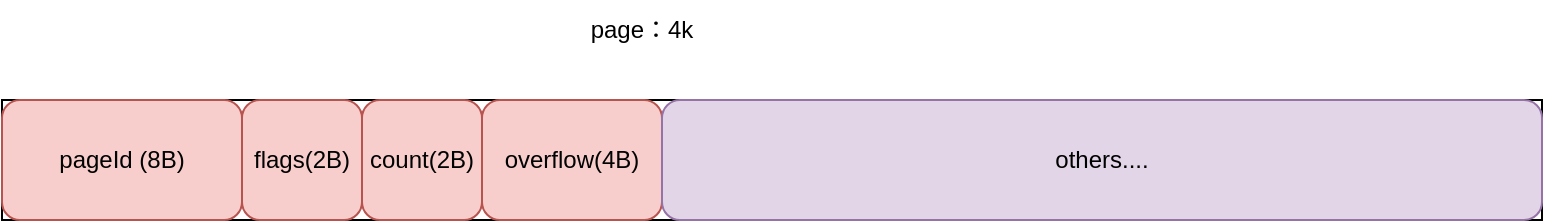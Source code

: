 <mxfile>
    <diagram id="DDyPUCvWhi-__-W-sKNR" name="Page-1">
        <mxGraphModel dx="1350" dy="1139" grid="1" gridSize="10" guides="1" tooltips="1" connect="1" arrows="1" fold="1" page="1" pageScale="1" pageWidth="850" pageHeight="1100" background="#ffffff" math="0" shadow="0">
            <root>
                <mxCell id="0"/>
                <mxCell id="1" parent="0"/>
                <mxCell id="2" value="" style="rounded=0;whiteSpace=wrap;html=1;" vertex="1" parent="1">
                    <mxGeometry x="70" y="340" width="770" height="60" as="geometry"/>
                </mxCell>
                <mxCell id="3" value="page：4k" style="text;html=1;strokeColor=none;fillColor=none;align=center;verticalAlign=middle;whiteSpace=wrap;rounded=0;" vertex="1" parent="1">
                    <mxGeometry x="360" y="290" width="60" height="30" as="geometry"/>
                </mxCell>
                <mxCell id="4" value="pageId (8B)" style="rounded=1;whiteSpace=wrap;html=1;fillColor=#f8cecc;strokeColor=#b85450;" vertex="1" parent="1">
                    <mxGeometry x="70" y="340" width="120" height="60" as="geometry"/>
                </mxCell>
                <mxCell id="5" value="flags(2B)" style="rounded=1;whiteSpace=wrap;html=1;fillColor=#f8cecc;strokeColor=#b85450;" vertex="1" parent="1">
                    <mxGeometry x="190" y="340" width="60" height="60" as="geometry"/>
                </mxCell>
                <mxCell id="6" value="count(2B)" style="rounded=1;whiteSpace=wrap;html=1;fillColor=#f8cecc;strokeColor=#b85450;" vertex="1" parent="1">
                    <mxGeometry x="250" y="340" width="60" height="60" as="geometry"/>
                </mxCell>
                <mxCell id="7" value="overflow(4B)" style="rounded=1;whiteSpace=wrap;html=1;fillColor=#f8cecc;strokeColor=#b85450;" vertex="1" parent="1">
                    <mxGeometry x="310" y="340" width="90" height="60" as="geometry"/>
                </mxCell>
                <mxCell id="8" value="others...." style="rounded=1;whiteSpace=wrap;html=1;fillColor=#e1d5e7;strokeColor=#9673a6;" vertex="1" parent="1">
                    <mxGeometry x="400" y="340" width="440" height="60" as="geometry"/>
                </mxCell>
            </root>
        </mxGraphModel>
    </diagram>
</mxfile>